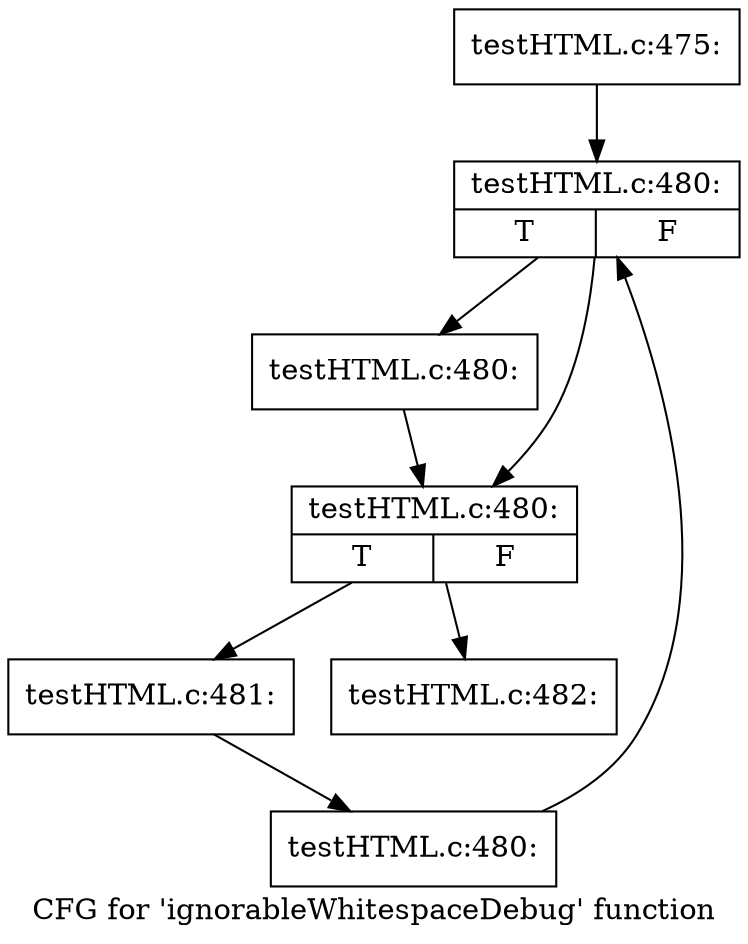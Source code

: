 digraph "CFG for 'ignorableWhitespaceDebug' function" {
	label="CFG for 'ignorableWhitespaceDebug' function";

	Node0x44fdd60 [shape=record,label="{testHTML.c:475:}"];
	Node0x44fdd60 -> Node0x4500e00;
	Node0x4500e00 [shape=record,label="{testHTML.c:480:|{<s0>T|<s1>F}}"];
	Node0x4500e00 -> Node0x45011b0;
	Node0x4500e00 -> Node0x4501160;
	Node0x45011b0 [shape=record,label="{testHTML.c:480:}"];
	Node0x45011b0 -> Node0x4501160;
	Node0x4501160 [shape=record,label="{testHTML.c:480:|{<s0>T|<s1>F}}"];
	Node0x4501160 -> Node0x45010e0;
	Node0x4501160 -> Node0x4500c60;
	Node0x45010e0 [shape=record,label="{testHTML.c:481:}"];
	Node0x45010e0 -> Node0x4501050;
	Node0x4501050 [shape=record,label="{testHTML.c:480:}"];
	Node0x4501050 -> Node0x4500e00;
	Node0x4500c60 [shape=record,label="{testHTML.c:482:}"];
}
